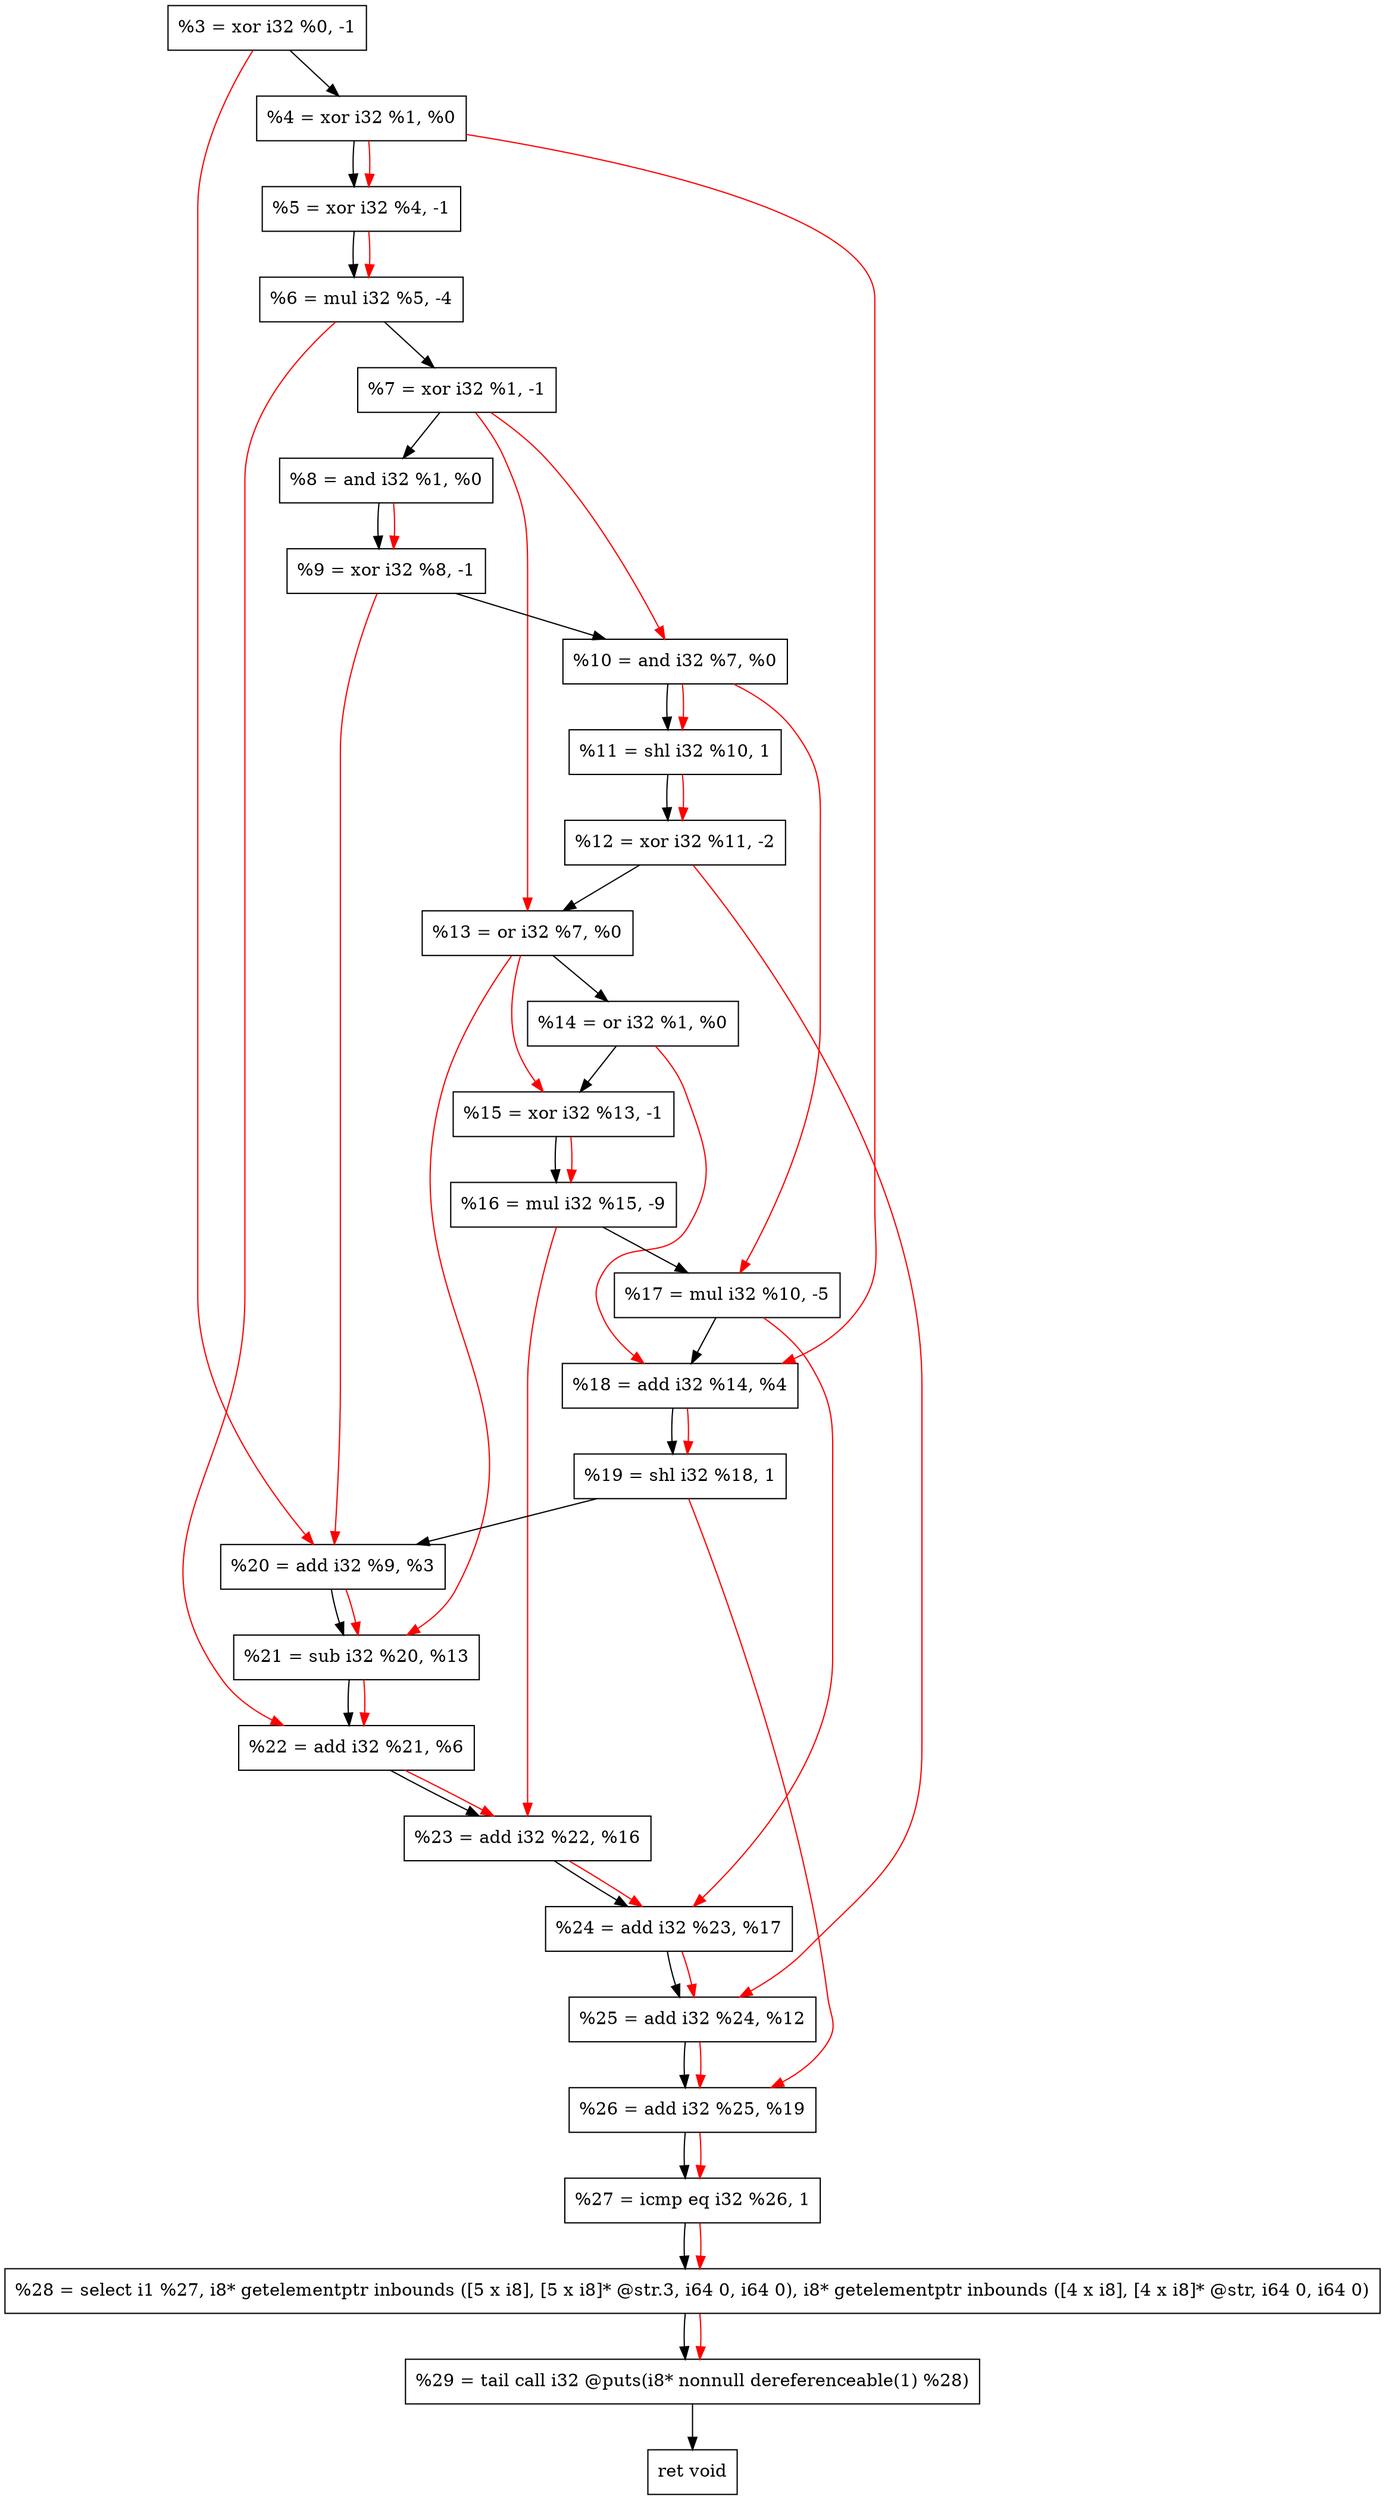 digraph "DFG for'crackme' function" {
	Node0x9a1bb0[shape=record, label="  %3 = xor i32 %0, -1"];
	Node0x9a1c20[shape=record, label="  %4 = xor i32 %1, %0"];
	Node0x9a1ce0[shape=record, label="  %5 = xor i32 %4, -1"];
	Node0x9a1d50[shape=record, label="  %6 = mul i32 %5, -4"];
	Node0x9a1dc0[shape=record, label="  %7 = xor i32 %1, -1"];
	Node0x9a1e30[shape=record, label="  %8 = and i32 %1, %0"];
	Node0x9a1ea0[shape=record, label="  %9 = xor i32 %8, -1"];
	Node0x9a1f10[shape=record, label="  %10 = and i32 %7, %0"];
	Node0x9a1fb0[shape=record, label="  %11 = shl i32 %10, 1"];
	Node0x9a2050[shape=record, label="  %12 = xor i32 %11, -2"];
	Node0x9a20c0[shape=record, label="  %13 = or i32 %7, %0"];
	Node0x9a2130[shape=record, label="  %14 = or i32 %1, %0"];
	Node0x9a21a0[shape=record, label="  %15 = xor i32 %13, -1"];
	Node0x9a2240[shape=record, label="  %16 = mul i32 %15, -9"];
	Node0x9a22e0[shape=record, label="  %17 = mul i32 %10, -5"];
	Node0x9a2350[shape=record, label="  %18 = add i32 %14, %4"];
	Node0x9a23c0[shape=record, label="  %19 = shl i32 %18, 1"];
	Node0x9a2430[shape=record, label="  %20 = add i32 %9, %3"];
	Node0x9a24a0[shape=record, label="  %21 = sub i32 %20, %13"];
	Node0x9a2510[shape=record, label="  %22 = add i32 %21, %6"];
	Node0x9a2580[shape=record, label="  %23 = add i32 %22, %16"];
	Node0x9a25f0[shape=record, label="  %24 = add i32 %23, %17"];
	Node0x9a2660[shape=record, label="  %25 = add i32 %24, %12"];
	Node0x9a26d0[shape=record, label="  %26 = add i32 %25, %19"];
	Node0x9a2740[shape=record, label="  %27 = icmp eq i32 %26, 1"];
	Node0x942268[shape=record, label="  %28 = select i1 %27, i8* getelementptr inbounds ([5 x i8], [5 x i8]* @str.3, i64 0, i64 0), i8* getelementptr inbounds ([4 x i8], [4 x i8]* @str, i64 0, i64 0)"];
	Node0x9a2be0[shape=record, label="  %29 = tail call i32 @puts(i8* nonnull dereferenceable(1) %28)"];
	Node0x9a2c30[shape=record, label="  ret void"];
	Node0x9a1bb0 -> Node0x9a1c20;
	Node0x9a1c20 -> Node0x9a1ce0;
	Node0x9a1ce0 -> Node0x9a1d50;
	Node0x9a1d50 -> Node0x9a1dc0;
	Node0x9a1dc0 -> Node0x9a1e30;
	Node0x9a1e30 -> Node0x9a1ea0;
	Node0x9a1ea0 -> Node0x9a1f10;
	Node0x9a1f10 -> Node0x9a1fb0;
	Node0x9a1fb0 -> Node0x9a2050;
	Node0x9a2050 -> Node0x9a20c0;
	Node0x9a20c0 -> Node0x9a2130;
	Node0x9a2130 -> Node0x9a21a0;
	Node0x9a21a0 -> Node0x9a2240;
	Node0x9a2240 -> Node0x9a22e0;
	Node0x9a22e0 -> Node0x9a2350;
	Node0x9a2350 -> Node0x9a23c0;
	Node0x9a23c0 -> Node0x9a2430;
	Node0x9a2430 -> Node0x9a24a0;
	Node0x9a24a0 -> Node0x9a2510;
	Node0x9a2510 -> Node0x9a2580;
	Node0x9a2580 -> Node0x9a25f0;
	Node0x9a25f0 -> Node0x9a2660;
	Node0x9a2660 -> Node0x9a26d0;
	Node0x9a26d0 -> Node0x9a2740;
	Node0x9a2740 -> Node0x942268;
	Node0x942268 -> Node0x9a2be0;
	Node0x9a2be0 -> Node0x9a2c30;
edge [color=red]
	Node0x9a1c20 -> Node0x9a1ce0;
	Node0x9a1ce0 -> Node0x9a1d50;
	Node0x9a1e30 -> Node0x9a1ea0;
	Node0x9a1dc0 -> Node0x9a1f10;
	Node0x9a1f10 -> Node0x9a1fb0;
	Node0x9a1fb0 -> Node0x9a2050;
	Node0x9a1dc0 -> Node0x9a20c0;
	Node0x9a20c0 -> Node0x9a21a0;
	Node0x9a21a0 -> Node0x9a2240;
	Node0x9a1f10 -> Node0x9a22e0;
	Node0x9a2130 -> Node0x9a2350;
	Node0x9a1c20 -> Node0x9a2350;
	Node0x9a2350 -> Node0x9a23c0;
	Node0x9a1ea0 -> Node0x9a2430;
	Node0x9a1bb0 -> Node0x9a2430;
	Node0x9a2430 -> Node0x9a24a0;
	Node0x9a20c0 -> Node0x9a24a0;
	Node0x9a24a0 -> Node0x9a2510;
	Node0x9a1d50 -> Node0x9a2510;
	Node0x9a2510 -> Node0x9a2580;
	Node0x9a2240 -> Node0x9a2580;
	Node0x9a2580 -> Node0x9a25f0;
	Node0x9a22e0 -> Node0x9a25f0;
	Node0x9a25f0 -> Node0x9a2660;
	Node0x9a2050 -> Node0x9a2660;
	Node0x9a2660 -> Node0x9a26d0;
	Node0x9a23c0 -> Node0x9a26d0;
	Node0x9a26d0 -> Node0x9a2740;
	Node0x9a2740 -> Node0x942268;
	Node0x942268 -> Node0x9a2be0;
}
